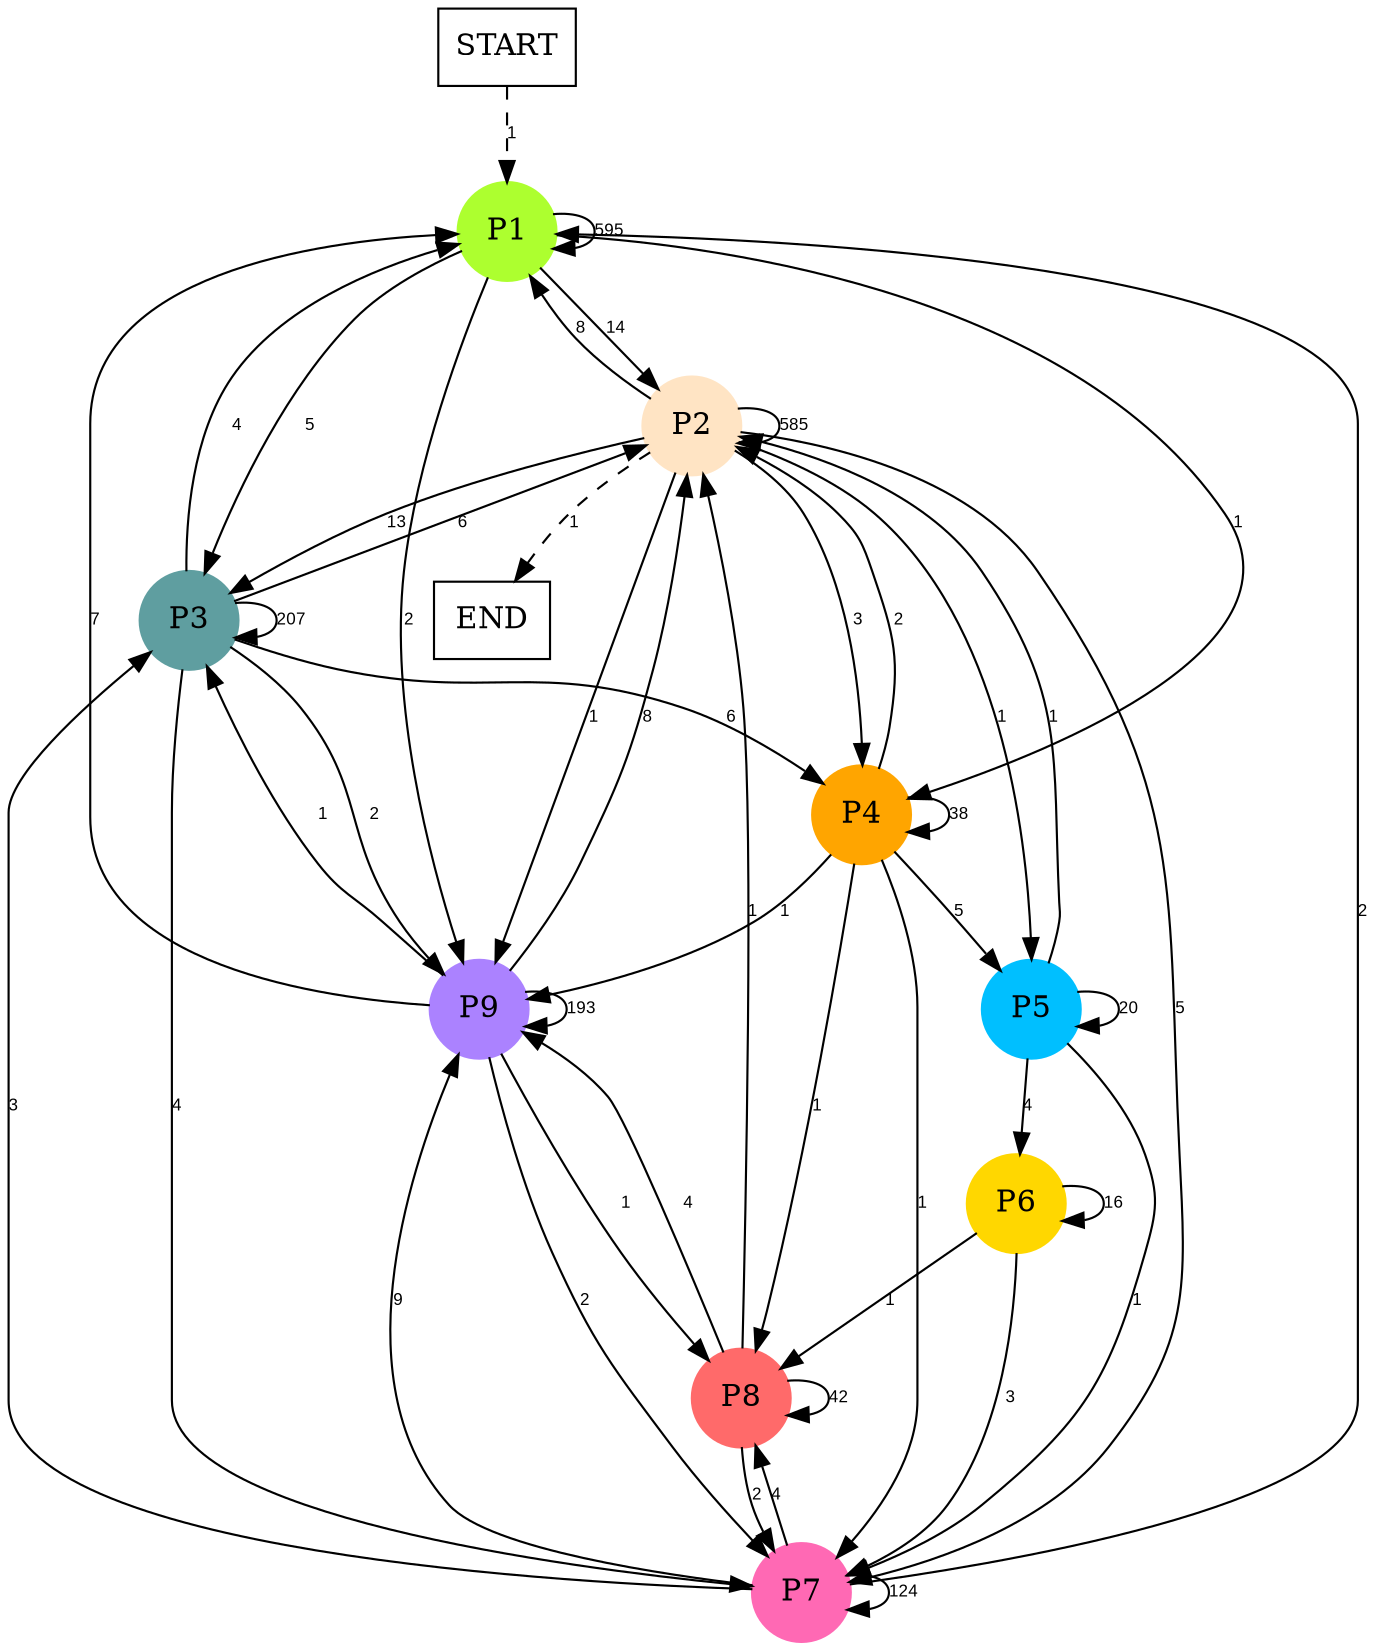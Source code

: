 digraph graphname {
	dpi = 150
	size="16,11!";
	margin = 0;
"P1" [shape=circle, color=greenyellow, style=filled]"P2" [shape=circle, color=bisque, style=filled]"P3" [shape=circle, color=cadetblue, style=filled]"P4" [shape=circle, color=orange, style=filled]"P5" [shape=circle, color=deepskyblue, style=filled]"P6" [shape=circle, color=gold, style=filled]"P7" [shape=circle, color=hotpink, style=filled]"P8" [shape=circle, color=indianred1, style=filled]"P9" [shape=circle, color=mediumpurple1, style=filled]"START" [shape=box, fillcolor=white, style=filled, color=black]"END" [shape=box, fillcolor=white, style=filled, color=black]"P1" -> "P1" [ label ="595" labelfloat=false fontname="Arial" fontsize=8]
"P1" -> "P2" [ label ="14" labelfloat=false fontname="Arial" fontsize=8]
"P1" -> "P3" [ label ="5" labelfloat=false fontname="Arial" fontsize=8]
"P1" -> "P4" [ label ="1" labelfloat=false fontname="Arial" fontsize=8]
"P1" -> "P9" [ label ="2" labelfloat=false fontname="Arial" fontsize=8]
"P2" -> "P1" [ label ="8" labelfloat=false fontname="Arial" fontsize=8]
"P2" -> "P2" [ label ="585" labelfloat=false fontname="Arial" fontsize=8]
"P2" -> "P3" [ label ="13" labelfloat=false fontname="Arial" fontsize=8]
"P2" -> "P4" [ label ="3" labelfloat=false fontname="Arial" fontsize=8]
"P2" -> "P5" [ label ="1" labelfloat=false fontname="Arial" fontsize=8]
"P2" -> "P7" [ label ="5" labelfloat=false fontname="Arial" fontsize=8]
"P2" -> "P9" [ label ="1" labelfloat=false fontname="Arial" fontsize=8]
"P2" -> "END" [ style = dashed label ="1" labelfloat=false fontname="Arial" fontsize=8]
"P3" -> "P1" [ label ="4" labelfloat=false fontname="Arial" fontsize=8]
"P3" -> "P2" [ label ="6" labelfloat=false fontname="Arial" fontsize=8]
"P3" -> "P3" [ label ="207" labelfloat=false fontname="Arial" fontsize=8]
"P3" -> "P4" [ label ="6" labelfloat=false fontname="Arial" fontsize=8]
"P3" -> "P7" [ label ="4" labelfloat=false fontname="Arial" fontsize=8]
"P3" -> "P9" [ label ="2" labelfloat=false fontname="Arial" fontsize=8]
"P4" -> "P2" [ label ="2" labelfloat=false fontname="Arial" fontsize=8]
"P4" -> "P4" [ label ="38" labelfloat=false fontname="Arial" fontsize=8]
"P4" -> "P5" [ label ="5" labelfloat=false fontname="Arial" fontsize=8]
"P4" -> "P7" [ label ="1" labelfloat=false fontname="Arial" fontsize=8]
"P4" -> "P8" [ label ="1" labelfloat=false fontname="Arial" fontsize=8]
"P4" -> "P9" [ label ="1" labelfloat=false fontname="Arial" fontsize=8]
"P5" -> "P2" [ label ="1" labelfloat=false fontname="Arial" fontsize=8]
"P5" -> "P5" [ label ="20" labelfloat=false fontname="Arial" fontsize=8]
"P5" -> "P6" [ label ="4" labelfloat=false fontname="Arial" fontsize=8]
"P5" -> "P7" [ label ="1" labelfloat=false fontname="Arial" fontsize=8]
"P6" -> "P6" [ label ="16" labelfloat=false fontname="Arial" fontsize=8]
"P6" -> "P7" [ label ="3" labelfloat=false fontname="Arial" fontsize=8]
"P6" -> "P8" [ label ="1" labelfloat=false fontname="Arial" fontsize=8]
"P7" -> "P1" [ label ="2" labelfloat=false fontname="Arial" fontsize=8]
"P7" -> "P3" [ label ="3" labelfloat=false fontname="Arial" fontsize=8]
"P7" -> "P7" [ label ="124" labelfloat=false fontname="Arial" fontsize=8]
"P7" -> "P8" [ label ="4" labelfloat=false fontname="Arial" fontsize=8]
"P7" -> "P9" [ label ="9" labelfloat=false fontname="Arial" fontsize=8]
"P8" -> "P2" [ label ="1" labelfloat=false fontname="Arial" fontsize=8]
"P8" -> "P7" [ label ="2" labelfloat=false fontname="Arial" fontsize=8]
"P8" -> "P8" [ label ="42" labelfloat=false fontname="Arial" fontsize=8]
"P8" -> "P9" [ label ="4" labelfloat=false fontname="Arial" fontsize=8]
"P9" -> "P1" [ label ="7" labelfloat=false fontname="Arial" fontsize=8]
"P9" -> "P2" [ label ="8" labelfloat=false fontname="Arial" fontsize=8]
"P9" -> "P3" [ label ="1" labelfloat=false fontname="Arial" fontsize=8]
"P9" -> "P7" [ label ="2" labelfloat=false fontname="Arial" fontsize=8]
"P9" -> "P8" [ label ="1" labelfloat=false fontname="Arial" fontsize=8]
"P9" -> "P9" [ label ="193" labelfloat=false fontname="Arial" fontsize=8]
"START" -> "P1" [ style = dashed label ="1" labelfloat=false fontname="Arial" fontsize=8]
}